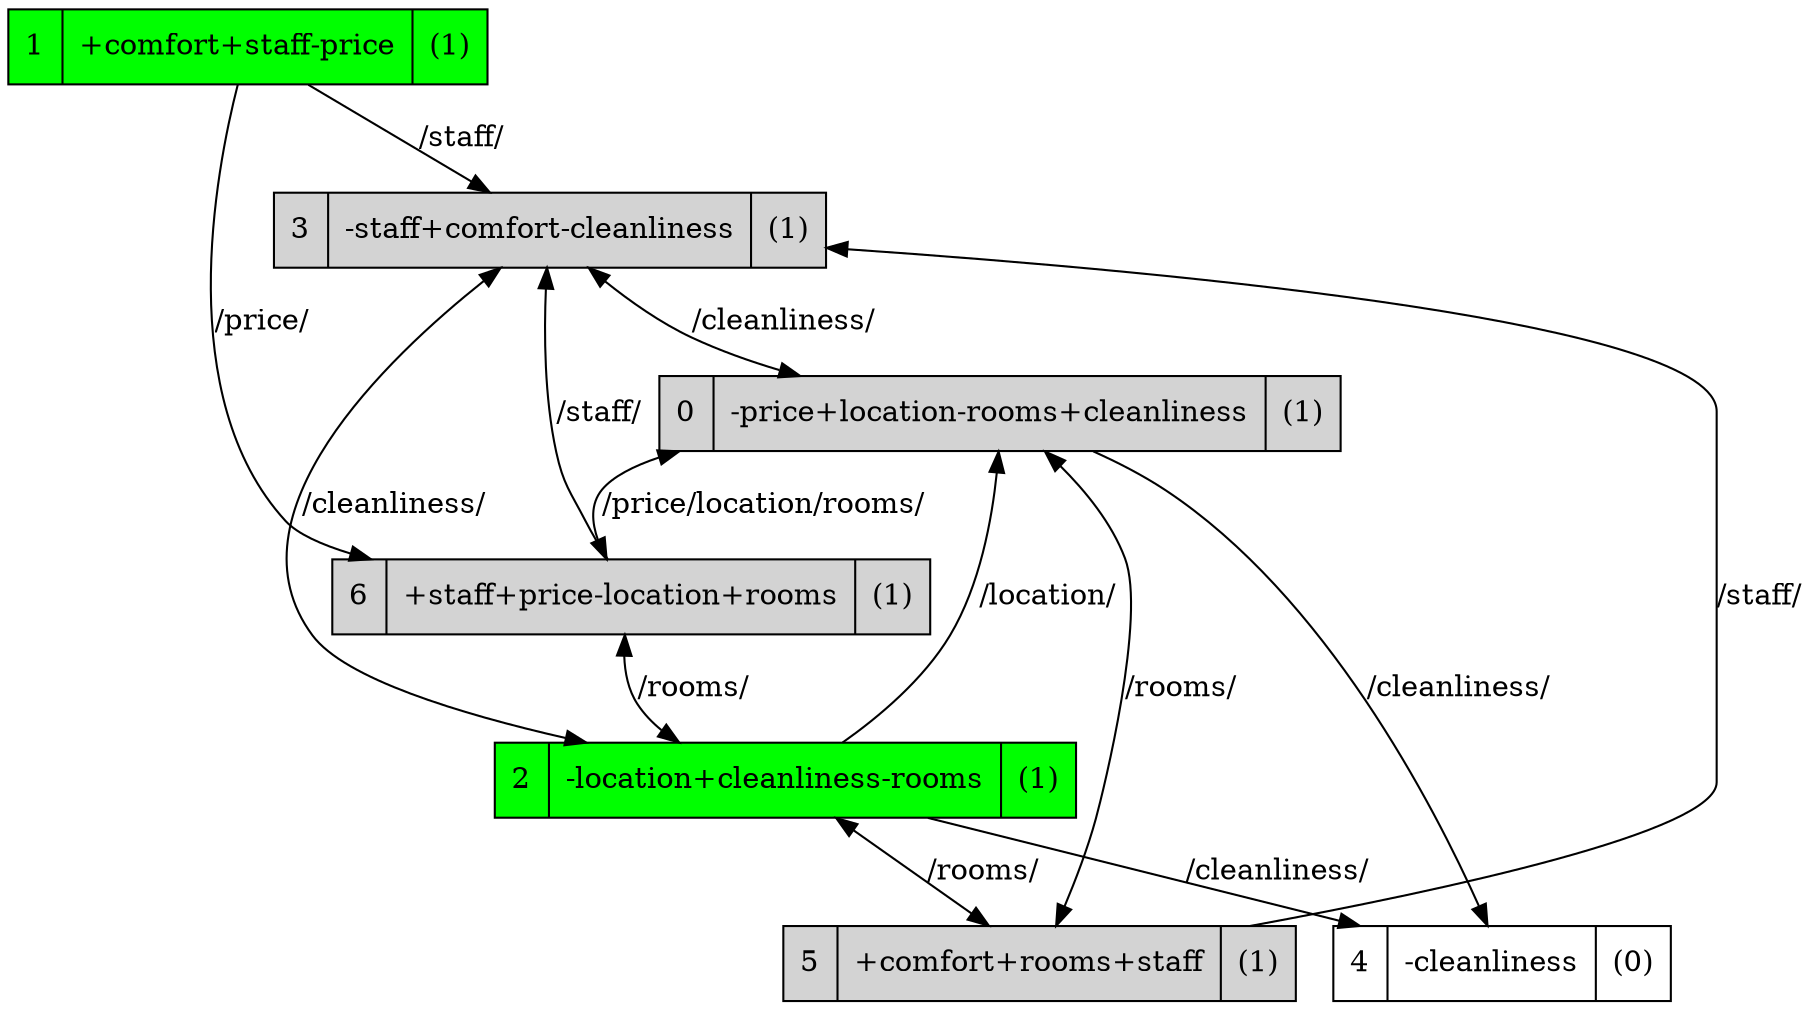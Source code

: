 strict digraph G {
1 [shape=record, label="1 | +comfort+staff-price| (1)", style=filled, fillcolor=green];
0 [shape=record, style=filled, fillcolor=lightgray, label="0 | -price+location-rooms+cleanliness| (1)"];
3 [shape=record, style=filled, fillcolor=lightgray, label="3 | -staff+comfort-cleanliness| (1)"];
2 [shape=record, style=filled, fillcolor=green, label="2 | -location+cleanliness-rooms| (1)"];
5 [shape=record, style=filled, fillcolor=lightgray, label="5 | +comfort+rooms+staff| (1)"];
4 [shape=record, label="4 | -cleanliness| (0)"];
6 [shape=record, style=filled, fillcolor=lightgray, label="6 | +staff+price-location+rooms| (1)"];
1 -> 3  [label="/staff/"];
1 -> 6  [label="/price/"];
0 -> 3  [dir=both, label="/cleanliness/"];
0 -> 5  [dir=both, label="/rooms/"];
0 -> 4  [label="/cleanliness/"];
0 -> 6  [dir=both, label="/price/location/rooms/"];
3 -> 0  [color=transparent];
3 -> 2  [color=transparent];
2 -> 0  [label="/location/"];
2 -> 3  [dir=both, label="/cleanliness/"];
2 -> 5  [dir=both, label="/rooms/"];
2 -> 4  [label="/cleanliness/"];
2 -> 6  [dir=both, label="/rooms/"];
5 -> 0  [color=transparent];
5 -> 3  [label="/staff/"];
5 -> 2  [color=transparent];
6 -> 0  [color=transparent];
6 -> 3  [label="/staff/"];
6 -> 2  [color=transparent];
}
